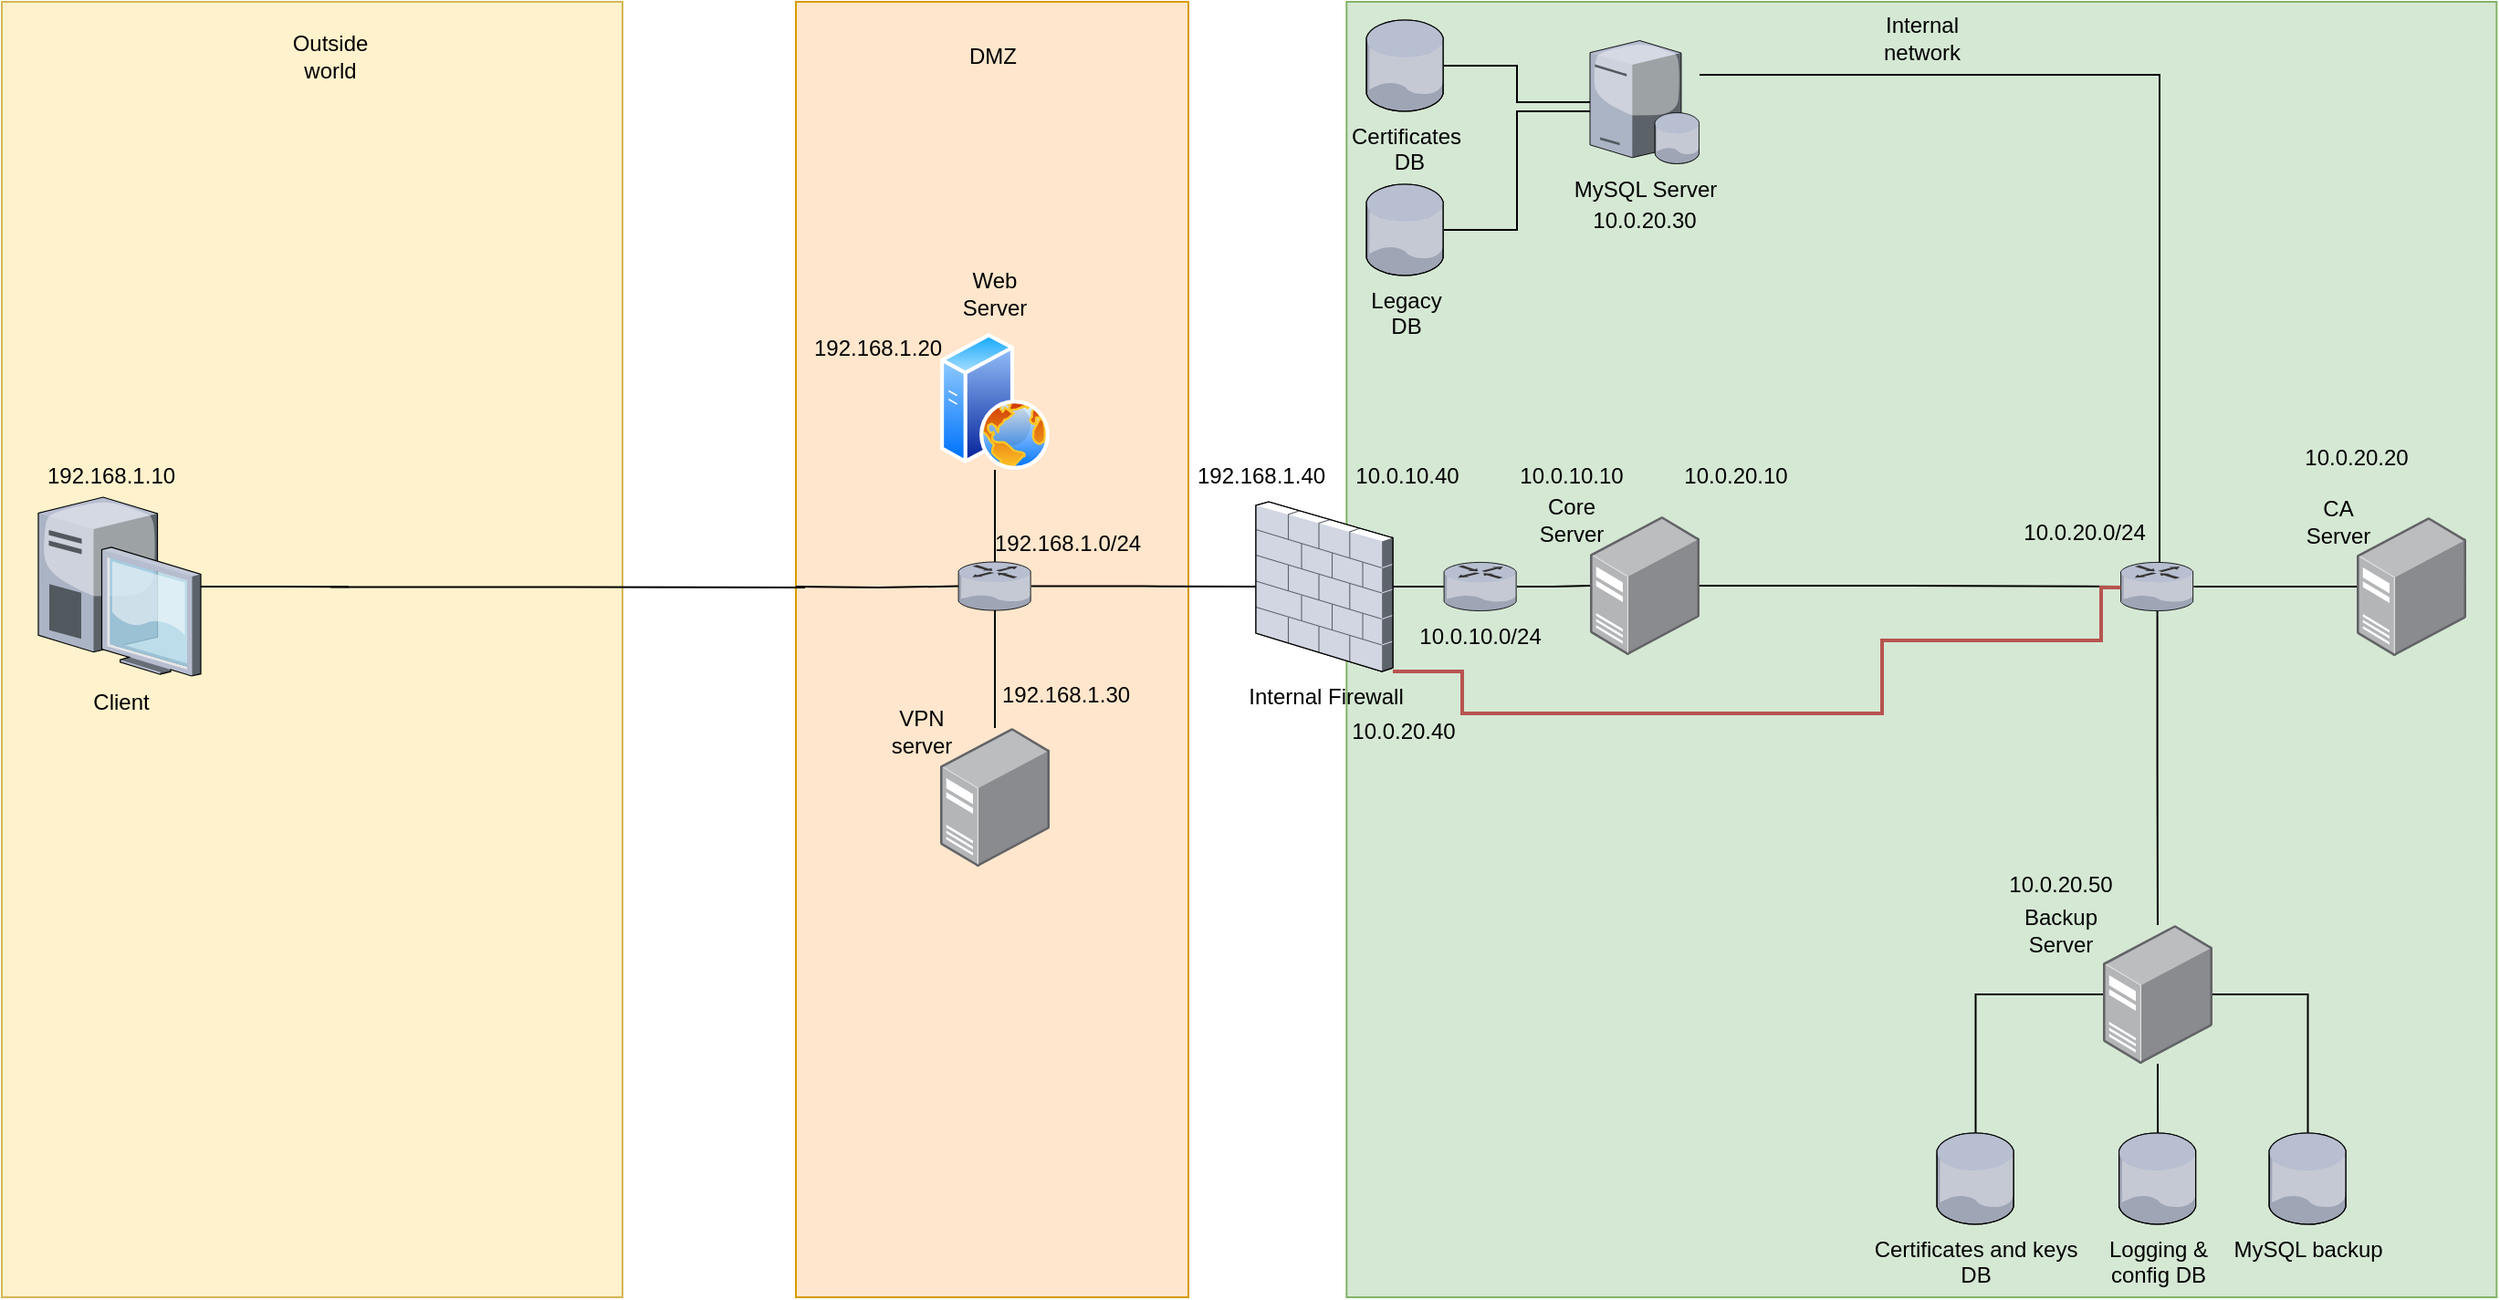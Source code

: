 <mxfile version="13.9.9" type="device"><diagram name="Page-1" id="e3a06f82-3646-2815-327d-82caf3d4e204"><mxGraphModel dx="1106" dy="767" grid="1" gridSize="10" guides="1" tooltips="1" connect="1" arrows="1" fold="1" page="1" pageScale="1.5" pageWidth="1169" pageHeight="826" background="none" math="0" shadow="0"><root><mxCell id="0" style=";html=1;"/><mxCell id="1" style=";html=1;" parent="0"/><mxCell id="6nQF3RBaG5c6oxXyIw_N-48" value="" style="rounded=0;whiteSpace=wrap;html=1;fillColor=#fff2cc;strokeColor=#d6b656;" parent="1" vertex="1"><mxGeometry x="140" width="340" height="710" as="geometry"/></mxCell><UserObject label="" id="6nQF3RBaG5c6oxXyIw_N-23"><mxCell style="rounded=0;whiteSpace=wrap;html=1;fillColor=#d5e8d4;strokeColor=#82b366;" parent="1" vertex="1"><mxGeometry x="876.66" width="630" height="710" as="geometry"/></mxCell></UserObject><mxCell id="6nQF3RBaG5c6oxXyIw_N-4" value="" style="rounded=0;whiteSpace=wrap;html=1;fillColor=#ffe6cc;strokeColor=#d79b00;" parent="1" vertex="1"><mxGeometry x="575" width="215" height="710" as="geometry"/></mxCell><mxCell id="6nQF3RBaG5c6oxXyIw_N-63" style="edgeStyle=orthogonalEdgeStyle;rounded=0;orthogonalLoop=1;jettySize=auto;html=1;endArrow=none;endFill=0;" parent="1" source="6nQF3RBaG5c6oxXyIw_N-5" edge="1"><mxGeometry relative="1" as="geometry"><mxPoint x="330" y="320.6" as="targetPoint"/></mxGeometry></mxCell><mxCell id="6nQF3RBaG5c6oxXyIw_N-5" value="Client" style="verticalLabelPosition=bottom;aspect=fixed;html=1;verticalAlign=top;strokeColor=none;align=center;outlineConnect=0;shape=mxgraph.citrix.desktop;" parent="1" vertex="1"><mxGeometry x="160" y="271.5" width="89" height="98" as="geometry"/></mxCell><mxCell id="JQPxzq9lV1i4dfXP8v86-2" style="edgeStyle=orthogonalEdgeStyle;rounded=0;orthogonalLoop=1;jettySize=auto;html=1;endArrow=none;endFill=0;" parent="1" target="JQPxzq9lV1i4dfXP8v86-1" edge="1"><mxGeometry relative="1" as="geometry"><mxPoint x="575" y="320.5" as="sourcePoint"/></mxGeometry></mxCell><mxCell id="6nQF3RBaG5c6oxXyIw_N-10" value="DMZ" style="text;html=1;strokeColor=none;fillColor=none;align=center;verticalAlign=middle;whiteSpace=wrap;rounded=0;" parent="1" vertex="1"><mxGeometry x="662.5" y="20" width="40" height="20" as="geometry"/></mxCell><mxCell id="6nQF3RBaG5c6oxXyIw_N-78" style="edgeStyle=orthogonalEdgeStyle;rounded=0;orthogonalLoop=1;jettySize=auto;html=1;endArrow=none;endFill=0;" parent="1" source="6nQF3RBaG5c6oxXyIw_N-16" target="6nQF3RBaG5c6oxXyIw_N-71" edge="1"><mxGeometry relative="1" as="geometry"><Array as="points"><mxPoint x="1322" y="40"/></Array></mxGeometry></mxCell><mxCell id="6nQF3RBaG5c6oxXyIw_N-16" value="&lt;div&gt;MySQL Server&lt;/div&gt;&lt;div&gt;&lt;br&gt;&lt;/div&gt;" style="verticalLabelPosition=bottom;aspect=fixed;html=1;verticalAlign=top;strokeColor=none;align=center;outlineConnect=0;shape=mxgraph.citrix.database_server;" parent="1" vertex="1"><mxGeometry x="1010" y="21.25" width="60" height="67.5" as="geometry"/></mxCell><mxCell id="6nQF3RBaG5c6oxXyIw_N-24" value="Internal network" style="text;html=1;strokeColor=none;fillColor=none;align=center;verticalAlign=middle;whiteSpace=wrap;rounded=0;" parent="1" vertex="1"><mxGeometry x="1171.66" y="10" width="40" height="20" as="geometry"/></mxCell><mxCell id="6nQF3RBaG5c6oxXyIw_N-55" style="edgeStyle=orthogonalEdgeStyle;rounded=0;orthogonalLoop=1;jettySize=auto;html=1;endArrow=none;endFill=0;" parent="1" edge="1"><mxGeometry relative="1" as="geometry"><mxPoint x="939.3" y="626" as="targetPoint"/></mxGeometry></mxCell><mxCell id="6nQF3RBaG5c6oxXyIw_N-34" value="" style="group" parent="1" vertex="1" connectable="0"><mxGeometry x="980" y="274" width="90" height="84" as="geometry"/></mxCell><mxCell id="6nQF3RBaG5c6oxXyIw_N-19" value="" style="points=[];aspect=fixed;html=1;align=center;shadow=0;dashed=0;image;image=img/lib/allied_telesis/computer_and_terminals/Server_Desktop.svg;" parent="6nQF3RBaG5c6oxXyIw_N-34" vertex="1"><mxGeometry x="30" y="7.94" width="60" height="76.06" as="geometry"/></mxCell><mxCell id="6nQF3RBaG5c6oxXyIw_N-33" value="Core Server" style="text;html=1;strokeColor=none;fillColor=none;align=center;verticalAlign=middle;whiteSpace=wrap;rounded=0;" parent="6nQF3RBaG5c6oxXyIw_N-34" vertex="1"><mxGeometry width="40" height="20" as="geometry"/></mxCell><mxCell id="6nQF3RBaG5c6oxXyIw_N-43" style="edgeStyle=orthogonalEdgeStyle;rounded=0;orthogonalLoop=1;jettySize=auto;html=1;endArrow=none;endFill=0;" parent="1" edge="1"><mxGeometry relative="1" as="geometry"><mxPoint x="1040" y="462.55" as="sourcePoint"/></mxGeometry></mxCell><mxCell id="6nQF3RBaG5c6oxXyIw_N-45" value="Internal Firewall" style="verticalLabelPosition=bottom;aspect=fixed;html=1;verticalAlign=top;strokeColor=none;align=center;outlineConnect=0;shape=mxgraph.citrix.firewall;" parent="1" vertex="1"><mxGeometry x="827" y="274" width="75" height="93" as="geometry"/></mxCell><mxCell id="6nQF3RBaG5c6oxXyIw_N-51" value="Outside world" style="text;html=1;strokeColor=none;fillColor=none;align=center;verticalAlign=middle;whiteSpace=wrap;rounded=0;" parent="1" vertex="1"><mxGeometry x="300" y="20" width="40" height="20" as="geometry"/></mxCell><mxCell id="6nQF3RBaG5c6oxXyIw_N-59" style="edgeStyle=orthogonalEdgeStyle;rounded=0;orthogonalLoop=1;jettySize=auto;html=1;endArrow=none;endFill=0;" parent="1" edge="1"><mxGeometry relative="1" as="geometry"><mxPoint x="1040.1" y="626" as="targetPoint"/></mxGeometry></mxCell><mxCell id="6nQF3RBaG5c6oxXyIw_N-61" style="edgeStyle=orthogonalEdgeStyle;rounded=0;orthogonalLoop=1;jettySize=auto;html=1;endArrow=none;endFill=0;" parent="1" edge="1"><mxGeometry relative="1" as="geometry"><mxPoint x="1070" y="564.1" as="sourcePoint"/></mxGeometry></mxCell><mxCell id="6nQF3RBaG5c6oxXyIw_N-64" style="edgeStyle=orthogonalEdgeStyle;rounded=0;orthogonalLoop=1;jettySize=auto;html=1;endArrow=none;endFill=0;" parent="1" edge="1"><mxGeometry relative="1" as="geometry"><mxPoint x="580" y="321" as="targetPoint"/><mxPoint x="320.0" y="320.77" as="sourcePoint"/><Array as="points"><mxPoint x="450" y="321"/><mxPoint x="450" y="321"/></Array></mxGeometry></mxCell><mxCell id="6nQF3RBaG5c6oxXyIw_N-68" value="" style="group" parent="1" vertex="1" connectable="0"><mxGeometry x="1400" y="274.51" width="90" height="84" as="geometry"/></mxCell><mxCell id="6nQF3RBaG5c6oxXyIw_N-69" value="" style="points=[];aspect=fixed;html=1;align=center;shadow=0;dashed=0;image;image=img/lib/allied_telesis/computer_and_terminals/Server_Desktop.svg;" parent="6nQF3RBaG5c6oxXyIw_N-68" vertex="1"><mxGeometry x="30" y="7.94" width="60" height="76.06" as="geometry"/></mxCell><mxCell id="6nQF3RBaG5c6oxXyIw_N-70" value="CA&lt;br&gt;Server" style="text;html=1;strokeColor=none;fillColor=none;align=center;verticalAlign=middle;whiteSpace=wrap;rounded=0;" parent="6nQF3RBaG5c6oxXyIw_N-68" vertex="1"><mxGeometry width="40" height="20" as="geometry"/></mxCell><mxCell id="JQPxzq9lV1i4dfXP8v86-7" style="edgeStyle=orthogonalEdgeStyle;rounded=0;orthogonalLoop=1;jettySize=auto;html=1;endArrow=none;endFill=0;" parent="1" source="6nQF3RBaG5c6oxXyIw_N-71" target="6nQF3RBaG5c6oxXyIw_N-75" edge="1"><mxGeometry relative="1" as="geometry"/></mxCell><mxCell id="6nQF3RBaG5c6oxXyIw_N-71" value="" style="verticalLabelPosition=bottom;aspect=fixed;html=1;verticalAlign=top;strokeColor=none;align=center;outlineConnect=0;shape=mxgraph.citrix.router;" parent="1" vertex="1"><mxGeometry x="1300.75" y="307.23" width="40" height="26.55" as="geometry"/></mxCell><mxCell id="6nQF3RBaG5c6oxXyIw_N-72" value="Certificates and keys&lt;br&gt;DB" style="verticalLabelPosition=bottom;aspect=fixed;html=1;verticalAlign=top;strokeColor=none;align=center;outlineConnect=0;shape=mxgraph.citrix.database;" parent="1" vertex="1"><mxGeometry x="1200" y="620" width="42.5" height="50" as="geometry"/></mxCell><mxCell id="6nQF3RBaG5c6oxXyIw_N-73" value="Logging &amp;amp;&lt;br&gt;config DB" style="verticalLabelPosition=bottom;aspect=fixed;html=1;verticalAlign=top;strokeColor=none;align=center;outlineConnect=0;shape=mxgraph.citrix.database;" parent="1" vertex="1"><mxGeometry x="1299.75" y="620" width="42.5" height="50" as="geometry"/></mxCell><mxCell id="6nQF3RBaG5c6oxXyIw_N-74" value="" style="group" parent="1" vertex="1" connectable="0"><mxGeometry x="1248" y="499" width="103" height="83.03" as="geometry"/></mxCell><mxCell id="6nQF3RBaG5c6oxXyIw_N-75" value="" style="points=[];aspect=fixed;html=1;align=center;shadow=0;dashed=0;image;image=img/lib/allied_telesis/computer_and_terminals/Server_Desktop.svg;" parent="6nQF3RBaG5c6oxXyIw_N-74" vertex="1"><mxGeometry x="43" y="6.97" width="60" height="76.06" as="geometry"/></mxCell><mxCell id="6nQF3RBaG5c6oxXyIw_N-76" value="Backup Server" style="text;html=1;strokeColor=none;fillColor=none;align=center;verticalAlign=middle;whiteSpace=wrap;rounded=0;" parent="6nQF3RBaG5c6oxXyIw_N-74" vertex="1"><mxGeometry width="40" height="20" as="geometry"/></mxCell><mxCell id="6nQF3RBaG5c6oxXyIw_N-77" value="MySQL backup" style="verticalLabelPosition=bottom;aspect=fixed;html=1;verticalAlign=top;strokeColor=none;align=center;outlineConnect=0;shape=mxgraph.citrix.database;" parent="1" vertex="1"><mxGeometry x="1382" y="620" width="42.5" height="50" as="geometry"/></mxCell><mxCell id="6nQF3RBaG5c6oxXyIw_N-79" style="edgeStyle=orthogonalEdgeStyle;rounded=0;orthogonalLoop=1;jettySize=auto;html=1;endArrow=none;endFill=0;" parent="1" source="6nQF3RBaG5c6oxXyIw_N-19" target="6nQF3RBaG5c6oxXyIw_N-71" edge="1"><mxGeometry relative="1" as="geometry"/></mxCell><mxCell id="6nQF3RBaG5c6oxXyIw_N-83" style="edgeStyle=orthogonalEdgeStyle;rounded=0;orthogonalLoop=1;jettySize=auto;html=1;endArrow=none;endFill=0;" parent="1" source="6nQF3RBaG5c6oxXyIw_N-75" target="6nQF3RBaG5c6oxXyIw_N-72" edge="1"><mxGeometry relative="1" as="geometry"/></mxCell><mxCell id="6nQF3RBaG5c6oxXyIw_N-84" style="edgeStyle=orthogonalEdgeStyle;rounded=0;orthogonalLoop=1;jettySize=auto;html=1;endArrow=none;endFill=0;" parent="1" source="6nQF3RBaG5c6oxXyIw_N-75" target="6nQF3RBaG5c6oxXyIw_N-73" edge="1"><mxGeometry relative="1" as="geometry"/></mxCell><mxCell id="6nQF3RBaG5c6oxXyIw_N-85" style="edgeStyle=orthogonalEdgeStyle;rounded=0;orthogonalLoop=1;jettySize=auto;html=1;endArrow=none;endFill=0;" parent="1" source="6nQF3RBaG5c6oxXyIw_N-75" target="6nQF3RBaG5c6oxXyIw_N-77" edge="1"><mxGeometry relative="1" as="geometry"/></mxCell><mxCell id="6nQF3RBaG5c6oxXyIw_N-92" value="" style="group" parent="1" vertex="1" connectable="0"><mxGeometry x="624" y="390" width="90" height="84" as="geometry"/></mxCell><mxCell id="6nQF3RBaG5c6oxXyIw_N-93" value="" style="points=[];aspect=fixed;html=1;align=center;shadow=0;dashed=0;image;image=img/lib/allied_telesis/computer_and_terminals/Server_Desktop.svg;" parent="6nQF3RBaG5c6oxXyIw_N-92" vertex="1"><mxGeometry x="30" y="7.94" width="60" height="76.06" as="geometry"/></mxCell><mxCell id="6nQF3RBaG5c6oxXyIw_N-94" value="VPN server" style="text;html=1;strokeColor=none;fillColor=none;align=center;verticalAlign=middle;whiteSpace=wrap;rounded=0;" parent="6nQF3RBaG5c6oxXyIw_N-92" vertex="1"><mxGeometry width="40" height="20" as="geometry"/></mxCell><mxCell id="6nQF3RBaG5c6oxXyIw_N-98" style="edgeStyle=orthogonalEdgeStyle;rounded=0;orthogonalLoop=1;jettySize=auto;html=1;endArrow=none;endFill=0;strokeWidth=2;fillColor=#f8cecc;strokeColor=#b85450;" parent="1" source="6nQF3RBaG5c6oxXyIw_N-45" target="6nQF3RBaG5c6oxXyIw_N-71" edge="1"><mxGeometry relative="1" as="geometry"><Array as="points"><mxPoint x="940" y="367"/><mxPoint x="940" y="390"/><mxPoint x="1170" y="390"/><mxPoint x="1170" y="350"/><mxPoint x="1290" y="350"/><mxPoint x="1290" y="321"/></Array><mxPoint x="902" y="500" as="sourcePoint"/></mxGeometry></mxCell><mxCell id="_bxdVpwh9tCPeaRBsoQp-3" style="edgeStyle=orthogonalEdgeStyle;rounded=0;orthogonalLoop=1;jettySize=auto;html=1;endArrow=none;endFill=0;" parent="1" source="_bxdVpwh9tCPeaRBsoQp-1" target="6nQF3RBaG5c6oxXyIw_N-19" edge="1"><mxGeometry relative="1" as="geometry"/></mxCell><mxCell id="_bxdVpwh9tCPeaRBsoQp-1" value="" style="verticalLabelPosition=bottom;aspect=fixed;html=1;verticalAlign=top;strokeColor=none;align=center;outlineConnect=0;shape=mxgraph.citrix.router;" parent="1" vertex="1"><mxGeometry x="930" y="307.22" width="40" height="26.55" as="geometry"/></mxCell><mxCell id="_bxdVpwh9tCPeaRBsoQp-2" style="edgeStyle=orthogonalEdgeStyle;rounded=0;orthogonalLoop=1;jettySize=auto;html=1;endArrow=none;endFill=0;" parent="1" source="6nQF3RBaG5c6oxXyIw_N-45" target="_bxdVpwh9tCPeaRBsoQp-1" edge="1"><mxGeometry relative="1" as="geometry"><mxPoint x="902" y="320.5" as="sourcePoint"/><mxPoint x="1010" y="320" as="targetPoint"/></mxGeometry></mxCell><mxCell id="_bxdVpwh9tCPeaRBsoQp-7" value="" style="group" parent="1" vertex="1" connectable="0"><mxGeometry x="654.0" y="150.0" width="60" height="106.5" as="geometry"/></mxCell><mxCell id="6nQF3RBaG5c6oxXyIw_N-9" value="" style="aspect=fixed;perimeter=ellipsePerimeter;html=1;align=center;shadow=0;dashed=0;spacingTop=3;image;image=img/lib/active_directory/web_server.svg;" parent="_bxdVpwh9tCPeaRBsoQp-7" vertex="1"><mxGeometry y="31.5" width="60" height="75" as="geometry"/></mxCell><mxCell id="_bxdVpwh9tCPeaRBsoQp-5" value="Web Server" style="text;html=1;strokeColor=none;fillColor=none;align=center;verticalAlign=middle;whiteSpace=wrap;rounded=0;" parent="_bxdVpwh9tCPeaRBsoQp-7" vertex="1"><mxGeometry x="10.0" width="40" height="20" as="geometry"/></mxCell><mxCell id="_bxdVpwh9tCPeaRBsoQp-12" style="edgeStyle=orthogonalEdgeStyle;rounded=0;orthogonalLoop=1;jettySize=auto;html=1;endArrow=none;endFill=0;" parent="1" source="_bxdVpwh9tCPeaRBsoQp-9" target="6nQF3RBaG5c6oxXyIw_N-16" edge="1"><mxGeometry relative="1" as="geometry"/></mxCell><mxCell id="_bxdVpwh9tCPeaRBsoQp-9" value="&lt;div&gt;Certificates&lt;/div&gt;&amp;nbsp;DB" style="verticalLabelPosition=bottom;aspect=fixed;html=1;verticalAlign=top;strokeColor=none;align=center;outlineConnect=0;shape=mxgraph.citrix.database;" parent="1" vertex="1"><mxGeometry x="887.5" y="10.0" width="42.5" height="50" as="geometry"/></mxCell><mxCell id="_bxdVpwh9tCPeaRBsoQp-13" style="edgeStyle=orthogonalEdgeStyle;rounded=0;orthogonalLoop=1;jettySize=auto;html=1;endArrow=none;endFill=0;" parent="1" source="_bxdVpwh9tCPeaRBsoQp-11" edge="1"><mxGeometry relative="1" as="geometry"><mxPoint x="1010" y="60" as="targetPoint"/><Array as="points"><mxPoint x="970" y="125"/><mxPoint x="970" y="60"/></Array></mxGeometry></mxCell><mxCell id="_bxdVpwh9tCPeaRBsoQp-11" value="&lt;div&gt;Legacy &lt;br&gt;&lt;/div&gt;&lt;div&gt;DB&lt;/div&gt;" style="verticalLabelPosition=bottom;aspect=fixed;html=1;verticalAlign=top;strokeColor=none;align=center;outlineConnect=0;shape=mxgraph.citrix.database;" parent="1" vertex="1"><mxGeometry x="887.5" y="100.0" width="42.5" height="50" as="geometry"/></mxCell><mxCell id="JQPxzq9lV1i4dfXP8v86-3" style="edgeStyle=orthogonalEdgeStyle;rounded=0;orthogonalLoop=1;jettySize=auto;html=1;endArrow=none;endFill=0;" parent="1" source="JQPxzq9lV1i4dfXP8v86-1" target="6nQF3RBaG5c6oxXyIw_N-45" edge="1"><mxGeometry relative="1" as="geometry"/></mxCell><mxCell id="JQPxzq9lV1i4dfXP8v86-5" style="edgeStyle=orthogonalEdgeStyle;rounded=0;orthogonalLoop=1;jettySize=auto;html=1;endArrow=none;endFill=0;" parent="1" source="JQPxzq9lV1i4dfXP8v86-1" target="6nQF3RBaG5c6oxXyIw_N-93" edge="1"><mxGeometry relative="1" as="geometry"/></mxCell><mxCell id="JQPxzq9lV1i4dfXP8v86-1" value="" style="verticalLabelPosition=bottom;aspect=fixed;html=1;verticalAlign=top;strokeColor=none;align=center;outlineConnect=0;shape=mxgraph.citrix.router;" parent="1" vertex="1"><mxGeometry x="664" y="307" width="40" height="26.55" as="geometry"/></mxCell><mxCell id="JQPxzq9lV1i4dfXP8v86-4" style="edgeStyle=orthogonalEdgeStyle;rounded=0;orthogonalLoop=1;jettySize=auto;html=1;endArrow=none;endFill=0;" parent="1" source="6nQF3RBaG5c6oxXyIw_N-9" target="JQPxzq9lV1i4dfXP8v86-1" edge="1"><mxGeometry relative="1" as="geometry"/></mxCell><mxCell id="JQPxzq9lV1i4dfXP8v86-8" style="edgeStyle=orthogonalEdgeStyle;rounded=0;orthogonalLoop=1;jettySize=auto;html=1;endArrow=none;endFill=0;" parent="1" source="6nQF3RBaG5c6oxXyIw_N-69" target="6nQF3RBaG5c6oxXyIw_N-71" edge="1"><mxGeometry relative="1" as="geometry"/></mxCell><mxCell id="qAGcH07nFmGTJPZbfSK7-1" value="192.168.1.10" style="text;html=1;strokeColor=none;fillColor=none;align=center;verticalAlign=middle;whiteSpace=wrap;rounded=0;" parent="1" vertex="1"><mxGeometry x="180" y="250" width="40" height="20" as="geometry"/></mxCell><mxCell id="qAGcH07nFmGTJPZbfSK7-2" value="192.168.1.20" style="text;html=1;strokeColor=none;fillColor=none;align=center;verticalAlign=middle;whiteSpace=wrap;rounded=0;" parent="1" vertex="1"><mxGeometry x="600" y="180" width="40" height="20" as="geometry"/></mxCell><mxCell id="qAGcH07nFmGTJPZbfSK7-3" value="192.168.1.30" style="text;html=1;strokeColor=none;fillColor=none;align=center;verticalAlign=middle;whiteSpace=wrap;rounded=0;" parent="1" vertex="1"><mxGeometry x="702.5" y="370" width="40" height="20" as="geometry"/></mxCell><mxCell id="qAGcH07nFmGTJPZbfSK7-4" value="&lt;div&gt;192.168.1.40&lt;/div&gt;" style="text;html=1;strokeColor=none;fillColor=none;align=center;verticalAlign=middle;whiteSpace=wrap;rounded=0;" parent="1" vertex="1"><mxGeometry x="810" y="250" width="40" height="20" as="geometry"/></mxCell><mxCell id="qAGcH07nFmGTJPZbfSK7-5" value="10.0.10.40" style="text;html=1;strokeColor=none;fillColor=none;align=center;verticalAlign=middle;whiteSpace=wrap;rounded=0;" parent="1" vertex="1"><mxGeometry x="890" y="250" width="40" height="20" as="geometry"/></mxCell><mxCell id="qAGcH07nFmGTJPZbfSK7-6" value="10.0.20.40" style="text;html=1;strokeColor=none;fillColor=none;align=center;verticalAlign=middle;whiteSpace=wrap;rounded=0;" parent="1" vertex="1"><mxGeometry x="887.5" y="390" width="40" height="20" as="geometry"/></mxCell><mxCell id="qAGcH07nFmGTJPZbfSK7-7" value="10.0.10.10" style="text;html=1;strokeColor=none;fillColor=none;align=center;verticalAlign=middle;whiteSpace=wrap;rounded=0;" parent="1" vertex="1"><mxGeometry x="980" y="250" width="40" height="20" as="geometry"/></mxCell><mxCell id="qAGcH07nFmGTJPZbfSK7-8" value="10.0.20.10" style="text;html=1;strokeColor=none;fillColor=none;align=center;verticalAlign=middle;whiteSpace=wrap;rounded=0;" parent="1" vertex="1"><mxGeometry x="1070" y="250" width="40" height="20" as="geometry"/></mxCell><mxCell id="qAGcH07nFmGTJPZbfSK7-10" value="10.0.20.20" style="text;html=1;strokeColor=none;fillColor=none;align=center;verticalAlign=middle;whiteSpace=wrap;rounded=0;" parent="1" vertex="1"><mxGeometry x="1410" y="240" width="40" height="20" as="geometry"/></mxCell><mxCell id="qAGcH07nFmGTJPZbfSK7-11" value="10.0.20.30" style="text;html=1;strokeColor=none;fillColor=none;align=center;verticalAlign=middle;whiteSpace=wrap;rounded=0;" parent="1" vertex="1"><mxGeometry x="1020" y="110" width="40" height="20" as="geometry"/></mxCell><mxCell id="qAGcH07nFmGTJPZbfSK7-12" value="10.0.20.50" style="text;html=1;strokeColor=none;fillColor=none;align=center;verticalAlign=middle;whiteSpace=wrap;rounded=0;" parent="1" vertex="1"><mxGeometry x="1248" y="474" width="40" height="20" as="geometry"/></mxCell><mxCell id="qAGcH07nFmGTJPZbfSK7-13" value="192.168.1.0/24" style="text;html=1;strokeColor=none;fillColor=none;align=center;verticalAlign=middle;whiteSpace=wrap;rounded=0;" parent="1" vertex="1"><mxGeometry x="704" y="287" width="40" height="20" as="geometry"/></mxCell><mxCell id="qAGcH07nFmGTJPZbfSK7-14" value="10.0.10.0/24" style="text;html=1;strokeColor=none;fillColor=none;align=center;verticalAlign=middle;whiteSpace=wrap;rounded=0;" parent="1" vertex="1"><mxGeometry x="930" y="338" width="40" height="20" as="geometry"/></mxCell><mxCell id="qAGcH07nFmGTJPZbfSK7-15" value="10.0.20.0/24" style="text;html=1;strokeColor=none;fillColor=none;align=center;verticalAlign=middle;whiteSpace=wrap;rounded=0;" parent="1" vertex="1"><mxGeometry x="1260.75" y="281.17" width="40" height="20" as="geometry"/></mxCell></root></mxGraphModel></diagram></mxfile>
